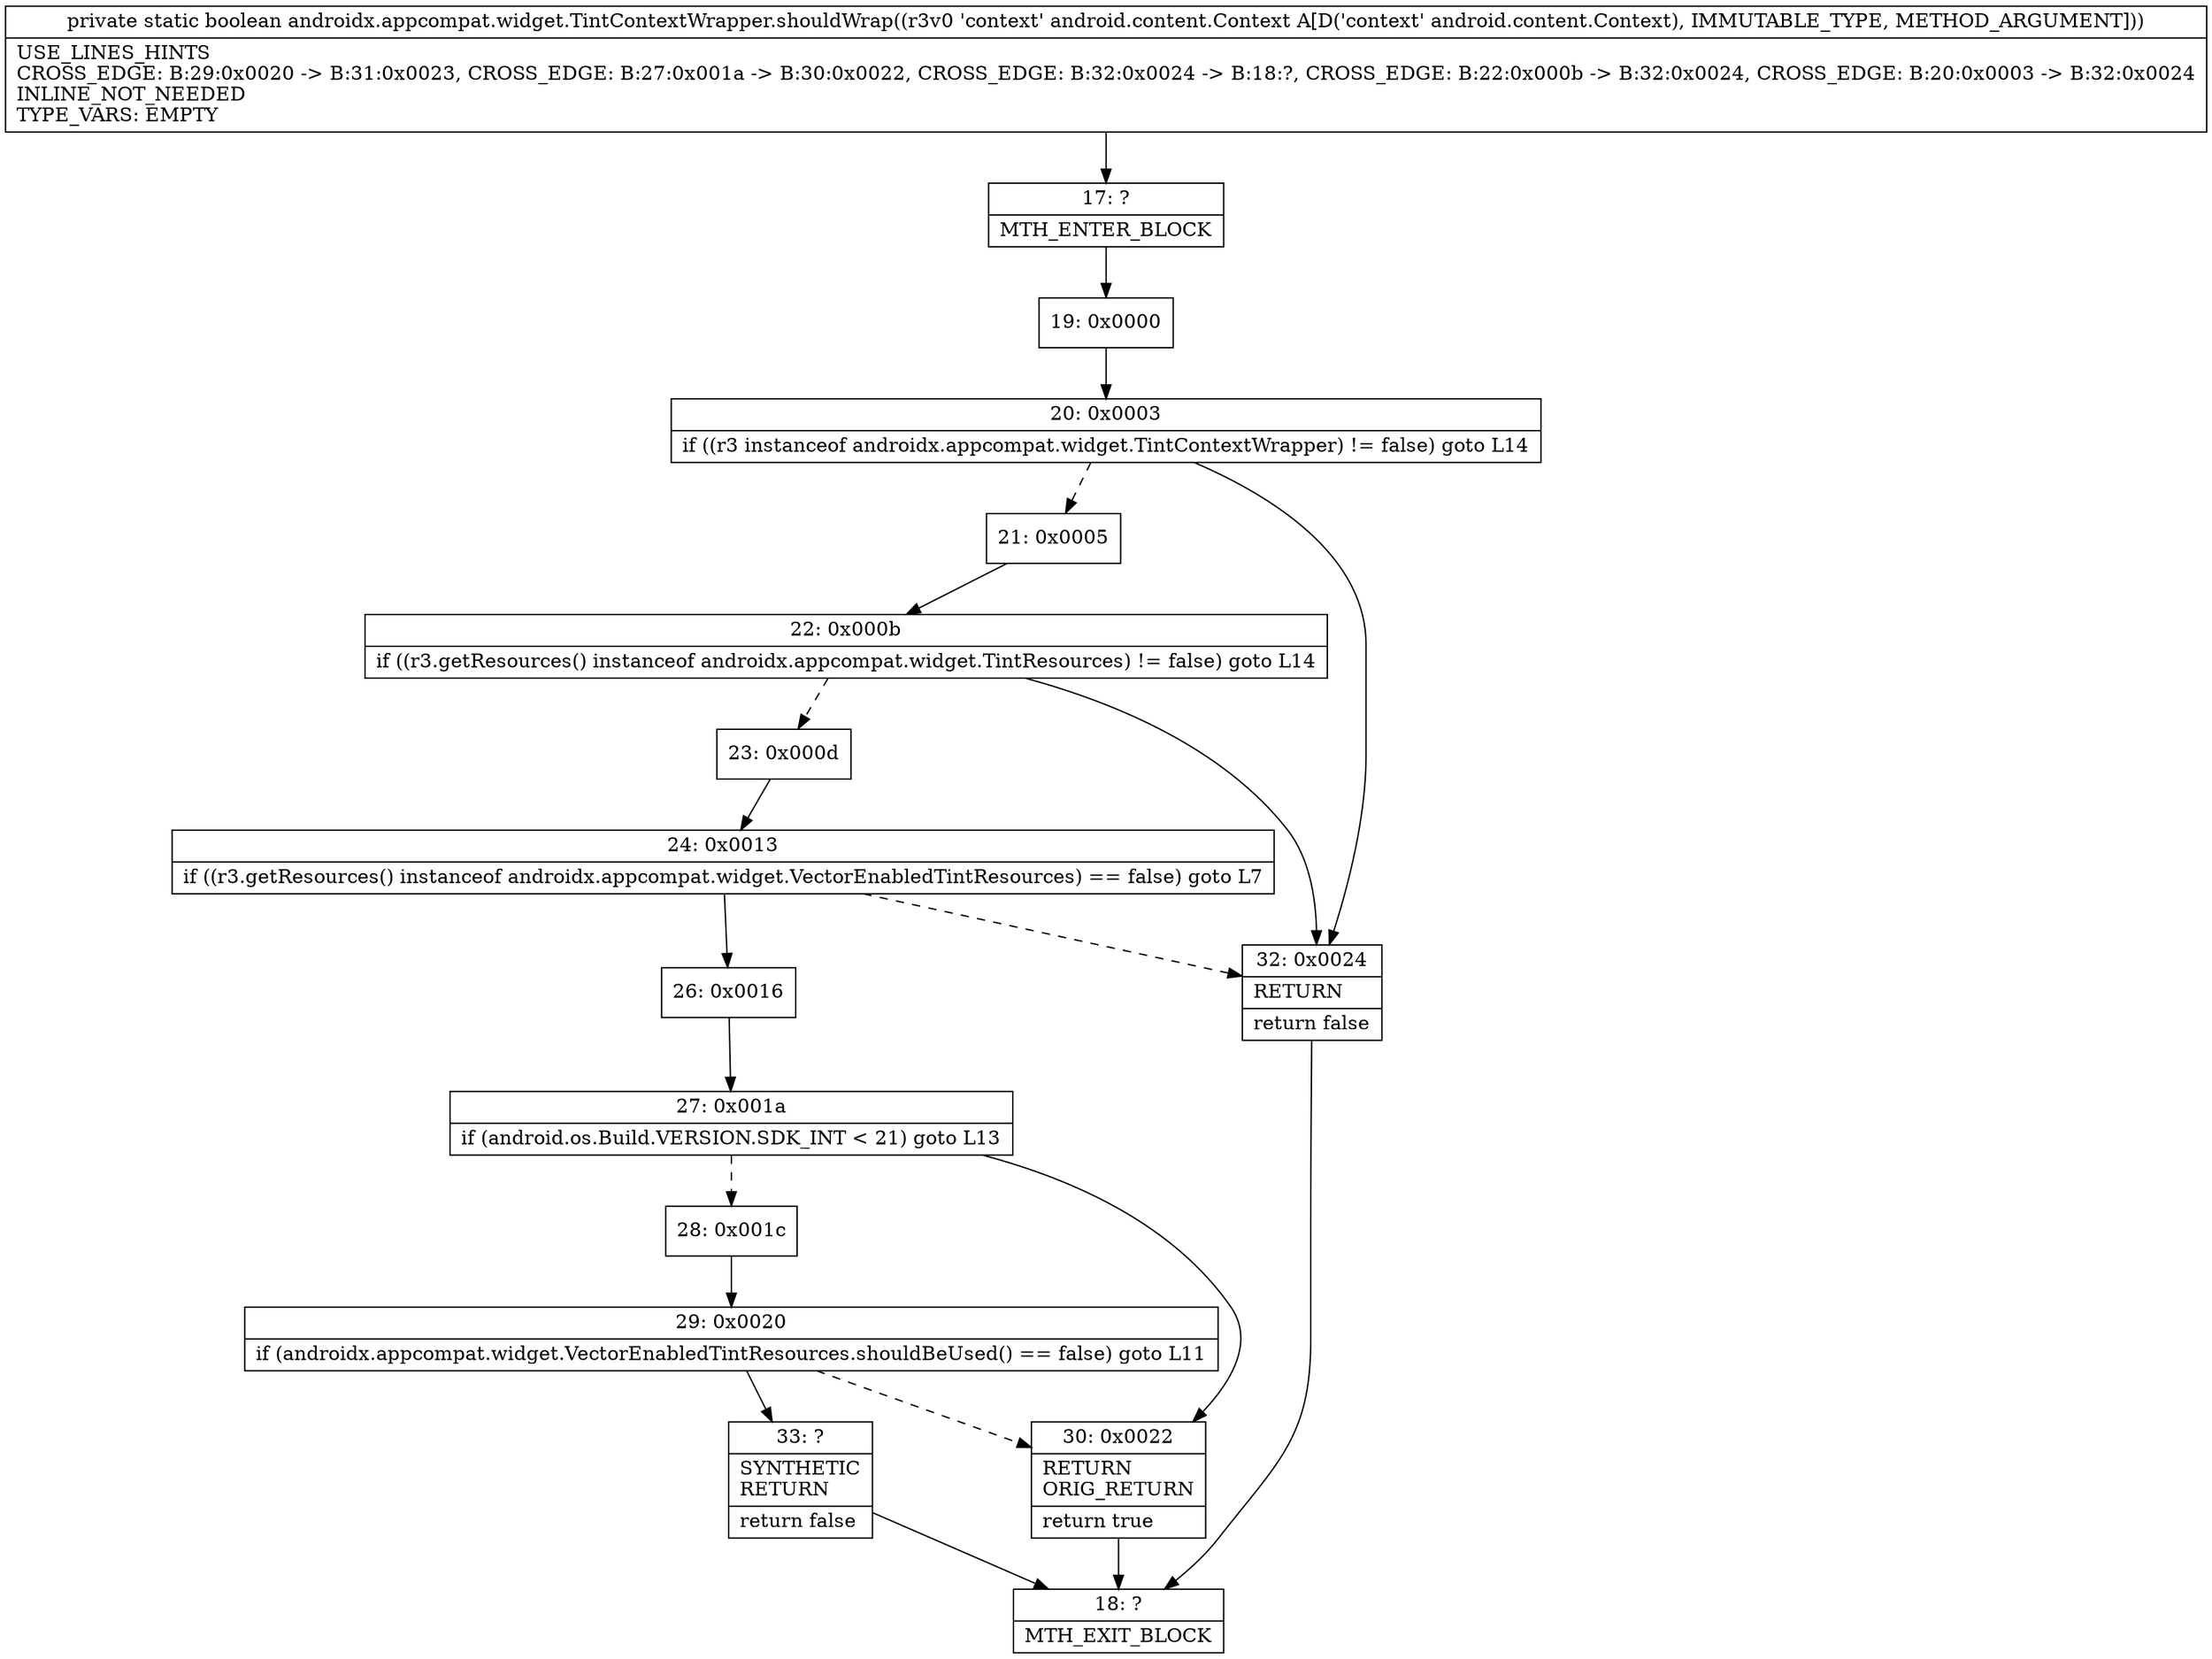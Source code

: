 digraph "CFG forandroidx.appcompat.widget.TintContextWrapper.shouldWrap(Landroid\/content\/Context;)Z" {
Node_17 [shape=record,label="{17\:\ ?|MTH_ENTER_BLOCK\l}"];
Node_19 [shape=record,label="{19\:\ 0x0000}"];
Node_20 [shape=record,label="{20\:\ 0x0003|if ((r3 instanceof androidx.appcompat.widget.TintContextWrapper) != false) goto L14\l}"];
Node_21 [shape=record,label="{21\:\ 0x0005}"];
Node_22 [shape=record,label="{22\:\ 0x000b|if ((r3.getResources() instanceof androidx.appcompat.widget.TintResources) != false) goto L14\l}"];
Node_23 [shape=record,label="{23\:\ 0x000d}"];
Node_24 [shape=record,label="{24\:\ 0x0013|if ((r3.getResources() instanceof androidx.appcompat.widget.VectorEnabledTintResources) == false) goto L7\l}"];
Node_26 [shape=record,label="{26\:\ 0x0016}"];
Node_27 [shape=record,label="{27\:\ 0x001a|if (android.os.Build.VERSION.SDK_INT \< 21) goto L13\l}"];
Node_28 [shape=record,label="{28\:\ 0x001c}"];
Node_29 [shape=record,label="{29\:\ 0x0020|if (androidx.appcompat.widget.VectorEnabledTintResources.shouldBeUsed() == false) goto L11\l}"];
Node_33 [shape=record,label="{33\:\ ?|SYNTHETIC\lRETURN\l|return false\l}"];
Node_18 [shape=record,label="{18\:\ ?|MTH_EXIT_BLOCK\l}"];
Node_30 [shape=record,label="{30\:\ 0x0022|RETURN\lORIG_RETURN\l|return true\l}"];
Node_32 [shape=record,label="{32\:\ 0x0024|RETURN\l|return false\l}"];
MethodNode[shape=record,label="{private static boolean androidx.appcompat.widget.TintContextWrapper.shouldWrap((r3v0 'context' android.content.Context A[D('context' android.content.Context), IMMUTABLE_TYPE, METHOD_ARGUMENT]))  | USE_LINES_HINTS\lCROSS_EDGE: B:29:0x0020 \-\> B:31:0x0023, CROSS_EDGE: B:27:0x001a \-\> B:30:0x0022, CROSS_EDGE: B:32:0x0024 \-\> B:18:?, CROSS_EDGE: B:22:0x000b \-\> B:32:0x0024, CROSS_EDGE: B:20:0x0003 \-\> B:32:0x0024\lINLINE_NOT_NEEDED\lTYPE_VARS: EMPTY\l}"];
MethodNode -> Node_17;Node_17 -> Node_19;
Node_19 -> Node_20;
Node_20 -> Node_21[style=dashed];
Node_20 -> Node_32;
Node_21 -> Node_22;
Node_22 -> Node_23[style=dashed];
Node_22 -> Node_32;
Node_23 -> Node_24;
Node_24 -> Node_26;
Node_24 -> Node_32[style=dashed];
Node_26 -> Node_27;
Node_27 -> Node_28[style=dashed];
Node_27 -> Node_30;
Node_28 -> Node_29;
Node_29 -> Node_30[style=dashed];
Node_29 -> Node_33;
Node_33 -> Node_18;
Node_30 -> Node_18;
Node_32 -> Node_18;
}

